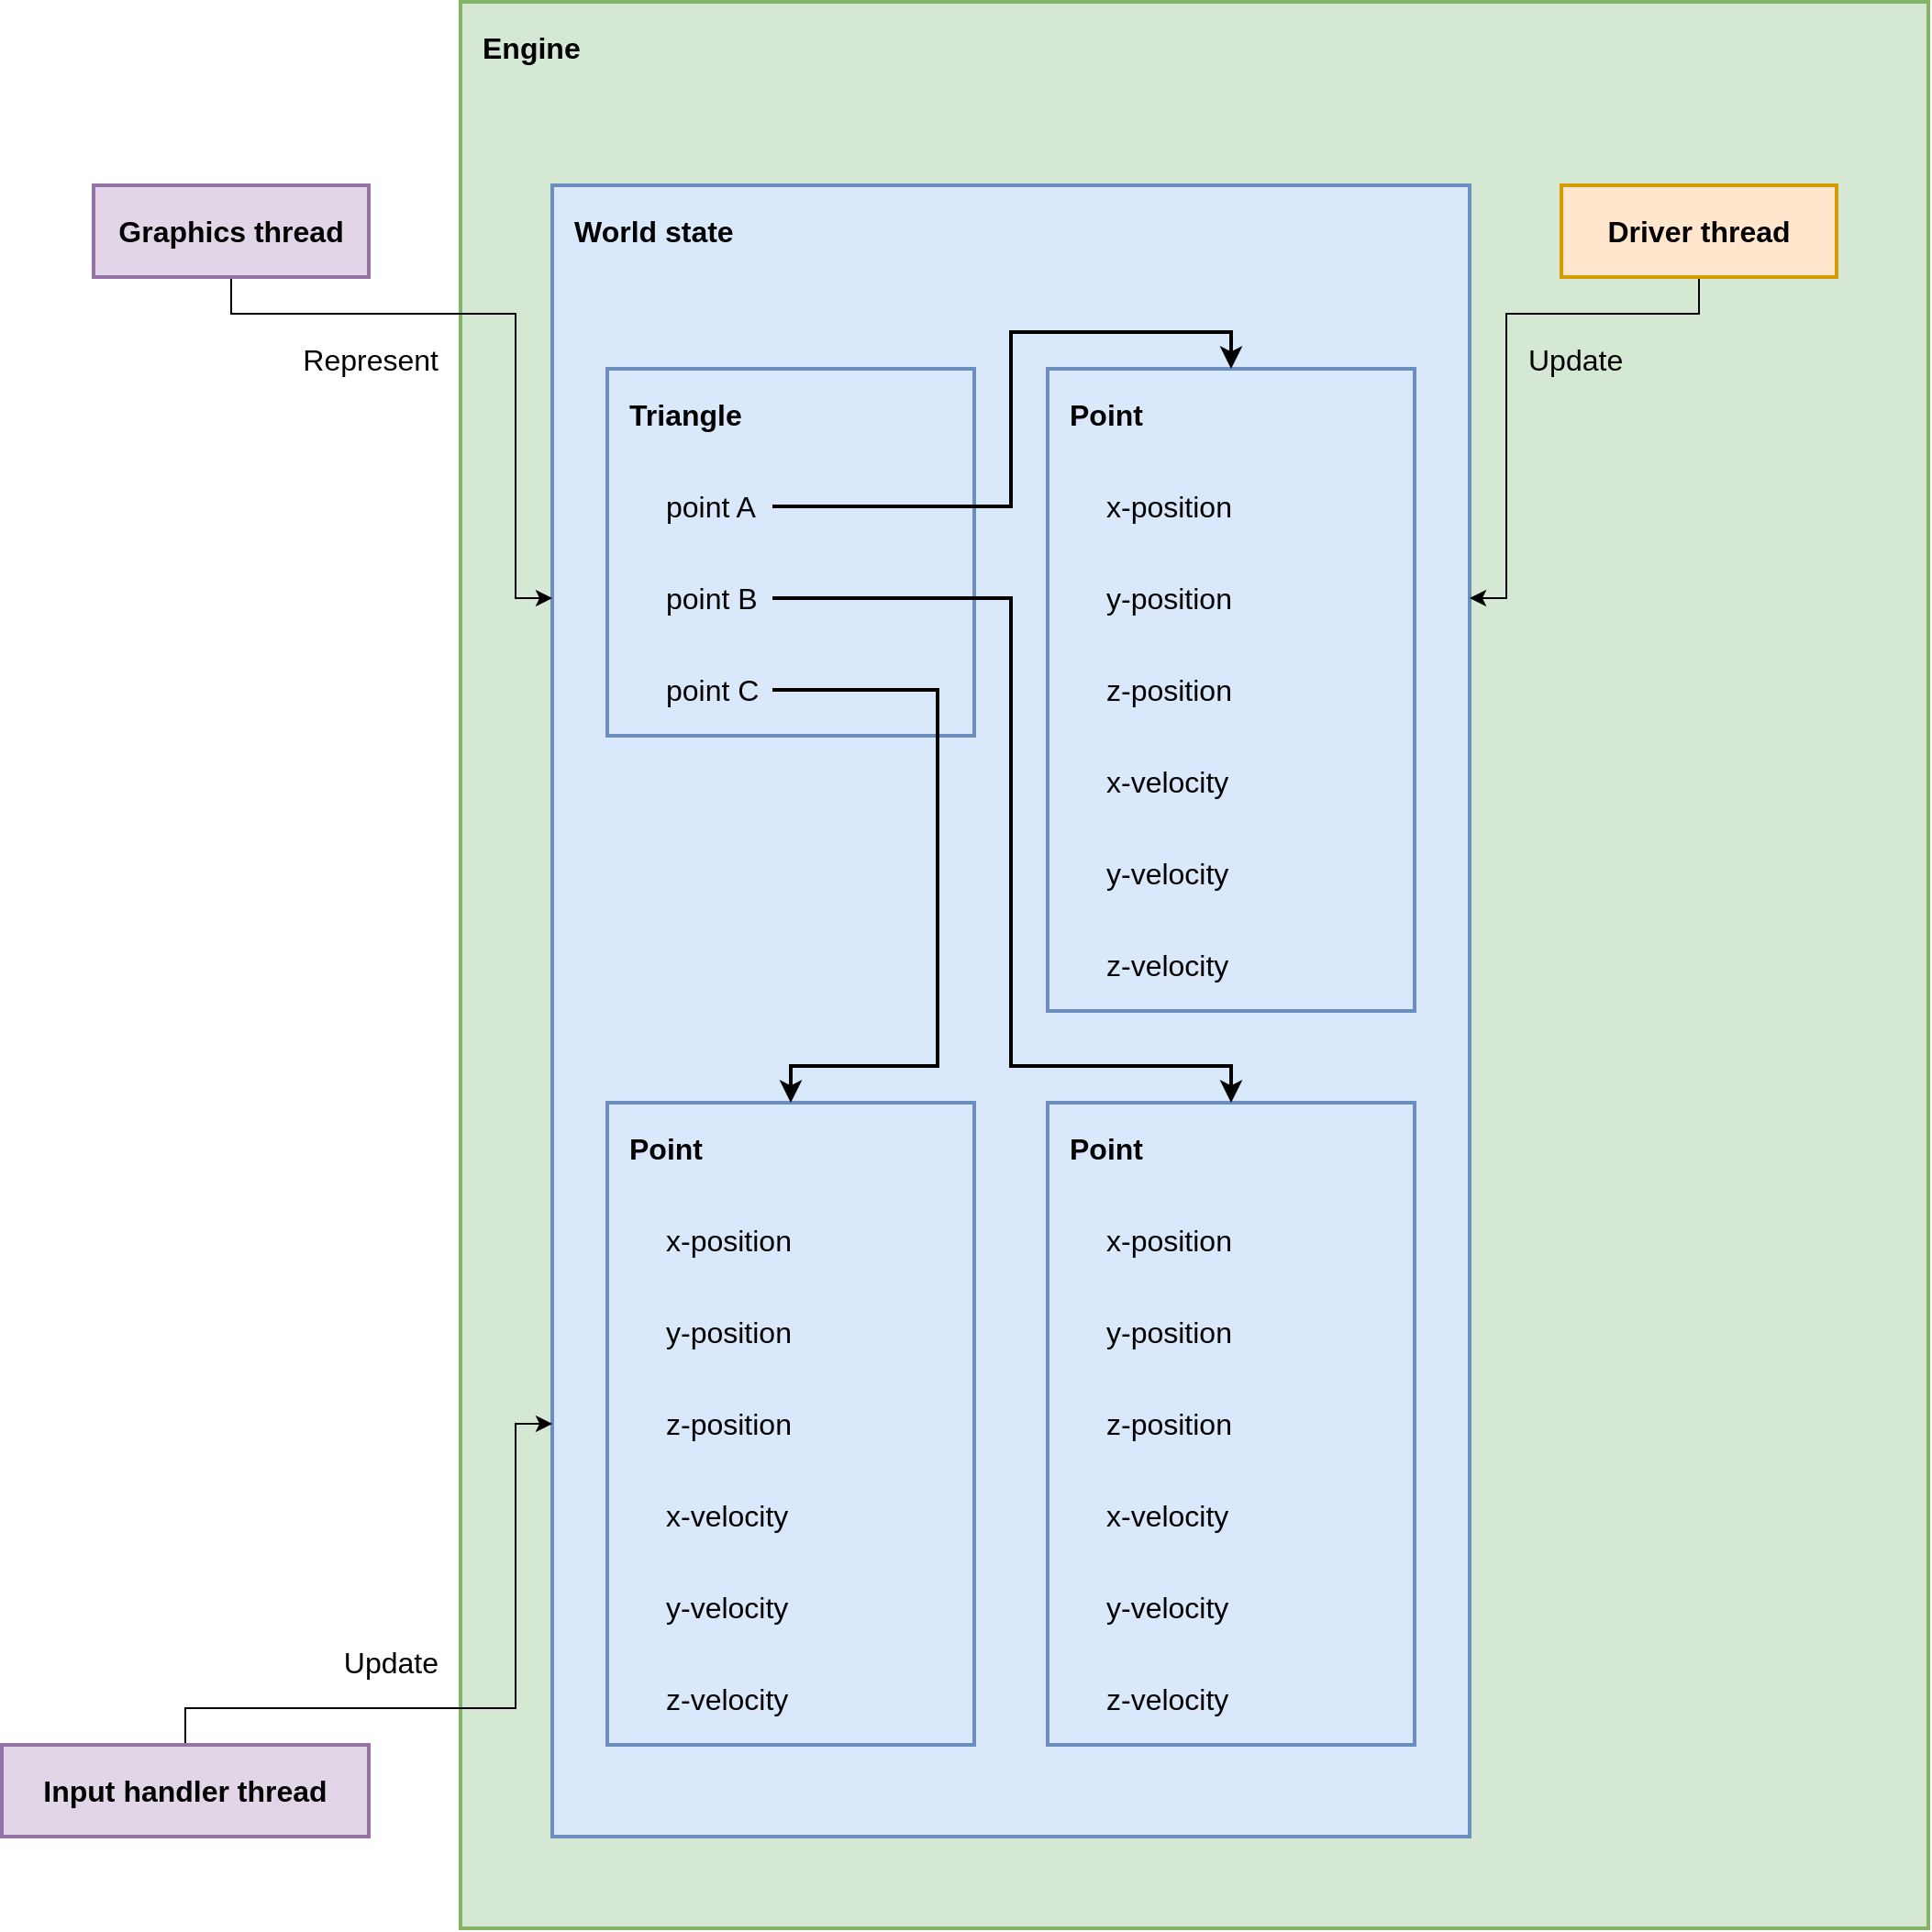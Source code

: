 <mxfile version="17.4.6"><diagram id="_as_-LwmIZVGTtqKgjuO" name="Page-1"><mxGraphModel dx="1330" dy="1544" grid="1" gridSize="10" guides="1" tooltips="1" connect="1" arrows="1" fold="1" page="1" pageScale="1" pageWidth="1200" pageHeight="1600" math="0" shadow="0"><root><mxCell id="0"/><mxCell id="1" parent="0"/><mxCell id="zqFxLer2RAvLNdLBzsTG-89" value="" style="rounded=0;whiteSpace=wrap;html=1;fontSize=16;strokeColor=#82b366;strokeWidth=2;fillColor=#d5e8d4;" vertex="1" parent="1"><mxGeometry x="300" y="50" width="800" height="1050" as="geometry"/></mxCell><mxCell id="zqFxLer2RAvLNdLBzsTG-71" value="" style="group" vertex="1" connectable="0" parent="1"><mxGeometry x="350" y="150" width="500" height="900" as="geometry"/></mxCell><mxCell id="zqFxLer2RAvLNdLBzsTG-4" value="" style="rounded=0;whiteSpace=wrap;html=1;fontSize=16;strokeColor=#6c8ebf;strokeWidth=2;fillColor=#dae8fc;" vertex="1" parent="zqFxLer2RAvLNdLBzsTG-71"><mxGeometry width="500" height="900" as="geometry"/></mxCell><mxCell id="zqFxLer2RAvLNdLBzsTG-5" value="&lt;div align=&quot;left&quot;&gt;&lt;b&gt;World state&lt;/b&gt;&lt;/div&gt;" style="text;html=1;strokeColor=none;fillColor=none;align=left;verticalAlign=middle;whiteSpace=wrap;rounded=0;fontSize=16;" vertex="1" parent="zqFxLer2RAvLNdLBzsTG-71"><mxGeometry x="10" width="100" height="50" as="geometry"/></mxCell><mxCell id="zqFxLer2RAvLNdLBzsTG-35" value="" style="group" vertex="1" connectable="0" parent="1"><mxGeometry x="380" y="250" width="200" height="200" as="geometry"/></mxCell><mxCell id="zqFxLer2RAvLNdLBzsTG-24" value="" style="rounded=0;whiteSpace=wrap;html=1;fontSize=16;strokeColor=#6c8ebf;strokeWidth=2;fillColor=#dae8fc;" vertex="1" parent="zqFxLer2RAvLNdLBzsTG-35"><mxGeometry width="200" height="200" as="geometry"/></mxCell><mxCell id="zqFxLer2RAvLNdLBzsTG-25" value="&lt;b&gt;Triangle&lt;/b&gt;" style="text;html=1;strokeColor=none;fillColor=none;align=left;verticalAlign=middle;whiteSpace=wrap;rounded=0;fontSize=16;" vertex="1" parent="zqFxLer2RAvLNdLBzsTG-35"><mxGeometry x="10" width="70" height="50" as="geometry"/></mxCell><mxCell id="zqFxLer2RAvLNdLBzsTG-26" value="point A" style="text;html=1;strokeColor=none;fillColor=none;align=left;verticalAlign=middle;whiteSpace=wrap;rounded=0;fontSize=16;" vertex="1" parent="zqFxLer2RAvLNdLBzsTG-35"><mxGeometry x="30" y="50" width="60" height="50" as="geometry"/></mxCell><mxCell id="zqFxLer2RAvLNdLBzsTG-27" value="point B" style="text;html=1;strokeColor=none;fillColor=none;align=left;verticalAlign=middle;whiteSpace=wrap;rounded=0;fontSize=16;" vertex="1" parent="zqFxLer2RAvLNdLBzsTG-35"><mxGeometry x="30" y="100" width="60" height="50" as="geometry"/></mxCell><mxCell id="zqFxLer2RAvLNdLBzsTG-28" value="point C" style="text;html=1;strokeColor=none;fillColor=none;align=left;verticalAlign=middle;whiteSpace=wrap;rounded=0;fontSize=16;" vertex="1" parent="zqFxLer2RAvLNdLBzsTG-35"><mxGeometry x="30" y="150" width="60" height="50" as="geometry"/></mxCell><mxCell id="zqFxLer2RAvLNdLBzsTG-36" value="" style="group" vertex="1" connectable="0" parent="1"><mxGeometry x="620" y="250" width="200" height="350" as="geometry"/></mxCell><mxCell id="zqFxLer2RAvLNdLBzsTG-7" value="" style="rounded=0;whiteSpace=wrap;html=1;fontSize=16;strokeColor=#6c8ebf;strokeWidth=2;fillColor=#dae8fc;" vertex="1" parent="zqFxLer2RAvLNdLBzsTG-36"><mxGeometry width="200" height="350" as="geometry"/></mxCell><mxCell id="zqFxLer2RAvLNdLBzsTG-9" value="&lt;div align=&quot;left&quot;&gt;&lt;b&gt;Point&lt;/b&gt;&lt;/div&gt;" style="text;html=1;strokeColor=none;fillColor=none;align=left;verticalAlign=middle;whiteSpace=wrap;rounded=0;fontSize=16;" vertex="1" parent="zqFxLer2RAvLNdLBzsTG-36"><mxGeometry x="10" width="50" height="50" as="geometry"/></mxCell><mxCell id="zqFxLer2RAvLNdLBzsTG-14" value="x-position" style="text;html=1;strokeColor=none;fillColor=none;align=left;verticalAlign=middle;whiteSpace=wrap;rounded=0;fontSize=16;" vertex="1" parent="zqFxLer2RAvLNdLBzsTG-36"><mxGeometry x="30" y="50" width="80" height="50" as="geometry"/></mxCell><mxCell id="zqFxLer2RAvLNdLBzsTG-15" value="y-position" style="text;html=1;strokeColor=none;fillColor=none;align=left;verticalAlign=middle;whiteSpace=wrap;rounded=0;fontSize=16;" vertex="1" parent="zqFxLer2RAvLNdLBzsTG-36"><mxGeometry x="30" y="100" width="80" height="50" as="geometry"/></mxCell><mxCell id="zqFxLer2RAvLNdLBzsTG-16" value="z-position" style="text;html=1;strokeColor=none;fillColor=none;align=left;verticalAlign=middle;whiteSpace=wrap;rounded=0;fontSize=16;" vertex="1" parent="zqFxLer2RAvLNdLBzsTG-36"><mxGeometry x="30" y="150" width="80" height="50" as="geometry"/></mxCell><mxCell id="zqFxLer2RAvLNdLBzsTG-17" value="x-velocity" style="text;html=1;strokeColor=none;fillColor=none;align=left;verticalAlign=middle;whiteSpace=wrap;rounded=0;fontSize=16;" vertex="1" parent="zqFxLer2RAvLNdLBzsTG-36"><mxGeometry x="30" y="200" width="80" height="50" as="geometry"/></mxCell><mxCell id="zqFxLer2RAvLNdLBzsTG-18" value="y-velocity" style="text;html=1;strokeColor=none;fillColor=none;align=left;verticalAlign=middle;whiteSpace=wrap;rounded=0;fontSize=16;" vertex="1" parent="zqFxLer2RAvLNdLBzsTG-36"><mxGeometry x="30" y="250" width="80" height="50" as="geometry"/></mxCell><mxCell id="zqFxLer2RAvLNdLBzsTG-19" value="z-velocity" style="text;html=1;strokeColor=none;fillColor=none;align=left;verticalAlign=middle;whiteSpace=wrap;rounded=0;fontSize=16;" vertex="1" parent="zqFxLer2RAvLNdLBzsTG-36"><mxGeometry x="30" y="300" width="80" height="50" as="geometry"/></mxCell><mxCell id="zqFxLer2RAvLNdLBzsTG-37" style="edgeStyle=orthogonalEdgeStyle;rounded=0;orthogonalLoop=1;jettySize=auto;html=1;exitX=1;exitY=0.5;exitDx=0;exitDy=0;entryX=0.5;entryY=0;entryDx=0;entryDy=0;fontSize=16;strokeWidth=2;" edge="1" parent="1" source="zqFxLer2RAvLNdLBzsTG-26" target="zqFxLer2RAvLNdLBzsTG-7"><mxGeometry relative="1" as="geometry"><Array as="points"><mxPoint x="600" y="325"/><mxPoint x="600" y="230"/><mxPoint x="720" y="230"/></Array></mxGeometry></mxCell><mxCell id="zqFxLer2RAvLNdLBzsTG-38" value="" style="group" vertex="1" connectable="0" parent="1"><mxGeometry x="620" y="650" width="200" height="350" as="geometry"/></mxCell><mxCell id="zqFxLer2RAvLNdLBzsTG-39" value="" style="rounded=0;whiteSpace=wrap;html=1;fontSize=16;strokeColor=#6c8ebf;strokeWidth=2;fillColor=#dae8fc;" vertex="1" parent="zqFxLer2RAvLNdLBzsTG-38"><mxGeometry width="200" height="350" as="geometry"/></mxCell><mxCell id="zqFxLer2RAvLNdLBzsTG-40" value="&lt;div align=&quot;left&quot;&gt;&lt;b&gt;Point&lt;/b&gt;&lt;/div&gt;" style="text;html=1;strokeColor=none;fillColor=none;align=left;verticalAlign=middle;whiteSpace=wrap;rounded=0;fontSize=16;" vertex="1" parent="zqFxLer2RAvLNdLBzsTG-38"><mxGeometry x="10" width="50" height="50" as="geometry"/></mxCell><mxCell id="zqFxLer2RAvLNdLBzsTG-41" value="x-position" style="text;html=1;strokeColor=none;fillColor=none;align=left;verticalAlign=middle;whiteSpace=wrap;rounded=0;fontSize=16;" vertex="1" parent="zqFxLer2RAvLNdLBzsTG-38"><mxGeometry x="30" y="50" width="80" height="50" as="geometry"/></mxCell><mxCell id="zqFxLer2RAvLNdLBzsTG-42" value="y-position" style="text;html=1;strokeColor=none;fillColor=none;align=left;verticalAlign=middle;whiteSpace=wrap;rounded=0;fontSize=16;" vertex="1" parent="zqFxLer2RAvLNdLBzsTG-38"><mxGeometry x="30" y="100" width="80" height="50" as="geometry"/></mxCell><mxCell id="zqFxLer2RAvLNdLBzsTG-43" value="z-position" style="text;html=1;strokeColor=none;fillColor=none;align=left;verticalAlign=middle;whiteSpace=wrap;rounded=0;fontSize=16;" vertex="1" parent="zqFxLer2RAvLNdLBzsTG-38"><mxGeometry x="30" y="150" width="80" height="50" as="geometry"/></mxCell><mxCell id="zqFxLer2RAvLNdLBzsTG-44" value="x-velocity" style="text;html=1;strokeColor=none;fillColor=none;align=left;verticalAlign=middle;whiteSpace=wrap;rounded=0;fontSize=16;" vertex="1" parent="zqFxLer2RAvLNdLBzsTG-38"><mxGeometry x="30" y="200" width="80" height="50" as="geometry"/></mxCell><mxCell id="zqFxLer2RAvLNdLBzsTG-45" value="y-velocity" style="text;html=1;strokeColor=none;fillColor=none;align=left;verticalAlign=middle;whiteSpace=wrap;rounded=0;fontSize=16;" vertex="1" parent="zqFxLer2RAvLNdLBzsTG-38"><mxGeometry x="30" y="250" width="80" height="50" as="geometry"/></mxCell><mxCell id="zqFxLer2RAvLNdLBzsTG-46" value="z-velocity" style="text;html=1;strokeColor=none;fillColor=none;align=left;verticalAlign=middle;whiteSpace=wrap;rounded=0;fontSize=16;" vertex="1" parent="zqFxLer2RAvLNdLBzsTG-38"><mxGeometry x="30" y="300" width="80" height="50" as="geometry"/></mxCell><mxCell id="zqFxLer2RAvLNdLBzsTG-47" style="edgeStyle=orthogonalEdgeStyle;rounded=0;orthogonalLoop=1;jettySize=auto;html=1;exitX=1;exitY=0.5;exitDx=0;exitDy=0;entryX=0.5;entryY=0;entryDx=0;entryDy=0;fontSize=16;strokeWidth=2;" edge="1" parent="1" source="zqFxLer2RAvLNdLBzsTG-27" target="zqFxLer2RAvLNdLBzsTG-39"><mxGeometry relative="1" as="geometry"><Array as="points"><mxPoint x="600" y="375"/><mxPoint x="600" y="630"/><mxPoint x="720" y="630"/></Array></mxGeometry></mxCell><mxCell id="zqFxLer2RAvLNdLBzsTG-48" value="" style="group" vertex="1" connectable="0" parent="1"><mxGeometry x="380" y="650" width="200" height="350" as="geometry"/></mxCell><mxCell id="zqFxLer2RAvLNdLBzsTG-49" value="" style="rounded=0;whiteSpace=wrap;html=1;fontSize=16;strokeColor=#6c8ebf;strokeWidth=2;fillColor=#dae8fc;" vertex="1" parent="zqFxLer2RAvLNdLBzsTG-48"><mxGeometry width="200" height="350" as="geometry"/></mxCell><mxCell id="zqFxLer2RAvLNdLBzsTG-50" value="&lt;div align=&quot;left&quot;&gt;&lt;b&gt;Point&lt;/b&gt;&lt;/div&gt;" style="text;html=1;strokeColor=none;fillColor=none;align=left;verticalAlign=middle;whiteSpace=wrap;rounded=0;fontSize=16;" vertex="1" parent="zqFxLer2RAvLNdLBzsTG-48"><mxGeometry x="10" width="50" height="50" as="geometry"/></mxCell><mxCell id="zqFxLer2RAvLNdLBzsTG-51" value="x-position" style="text;html=1;strokeColor=none;fillColor=none;align=left;verticalAlign=middle;whiteSpace=wrap;rounded=0;fontSize=16;" vertex="1" parent="zqFxLer2RAvLNdLBzsTG-48"><mxGeometry x="30" y="50" width="80" height="50" as="geometry"/></mxCell><mxCell id="zqFxLer2RAvLNdLBzsTG-52" value="y-position" style="text;html=1;strokeColor=none;fillColor=none;align=left;verticalAlign=middle;whiteSpace=wrap;rounded=0;fontSize=16;" vertex="1" parent="zqFxLer2RAvLNdLBzsTG-48"><mxGeometry x="30" y="100" width="80" height="50" as="geometry"/></mxCell><mxCell id="zqFxLer2RAvLNdLBzsTG-53" value="z-position" style="text;html=1;strokeColor=none;fillColor=none;align=left;verticalAlign=middle;whiteSpace=wrap;rounded=0;fontSize=16;" vertex="1" parent="zqFxLer2RAvLNdLBzsTG-48"><mxGeometry x="30" y="150" width="80" height="50" as="geometry"/></mxCell><mxCell id="zqFxLer2RAvLNdLBzsTG-54" value="x-velocity" style="text;html=1;strokeColor=none;fillColor=none;align=left;verticalAlign=middle;whiteSpace=wrap;rounded=0;fontSize=16;" vertex="1" parent="zqFxLer2RAvLNdLBzsTG-48"><mxGeometry x="30" y="200" width="80" height="50" as="geometry"/></mxCell><mxCell id="zqFxLer2RAvLNdLBzsTG-55" value="y-velocity" style="text;html=1;strokeColor=none;fillColor=none;align=left;verticalAlign=middle;whiteSpace=wrap;rounded=0;fontSize=16;" vertex="1" parent="zqFxLer2RAvLNdLBzsTG-48"><mxGeometry x="30" y="250" width="80" height="50" as="geometry"/></mxCell><mxCell id="zqFxLer2RAvLNdLBzsTG-56" value="z-velocity" style="text;html=1;strokeColor=none;fillColor=none;align=left;verticalAlign=middle;whiteSpace=wrap;rounded=0;fontSize=16;" vertex="1" parent="zqFxLer2RAvLNdLBzsTG-48"><mxGeometry x="30" y="300" width="80" height="50" as="geometry"/></mxCell><mxCell id="zqFxLer2RAvLNdLBzsTG-57" style="edgeStyle=orthogonalEdgeStyle;rounded=0;orthogonalLoop=1;jettySize=auto;html=1;exitX=1;exitY=0.5;exitDx=0;exitDy=0;entryX=0.5;entryY=0;entryDx=0;entryDy=0;fontSize=16;strokeWidth=2;" edge="1" parent="1" source="zqFxLer2RAvLNdLBzsTG-28" target="zqFxLer2RAvLNdLBzsTG-49"><mxGeometry relative="1" as="geometry"><Array as="points"><mxPoint x="560" y="425"/><mxPoint x="560" y="630"/><mxPoint x="480" y="630"/></Array></mxGeometry></mxCell><mxCell id="zqFxLer2RAvLNdLBzsTG-63" value="Update" style="text;html=1;strokeColor=none;fillColor=none;align=left;verticalAlign=middle;whiteSpace=wrap;rounded=0;fontSize=16;" vertex="1" parent="1"><mxGeometry x="880" y="220" width="60" height="50" as="geometry"/></mxCell><mxCell id="zqFxLer2RAvLNdLBzsTG-75" style="edgeStyle=orthogonalEdgeStyle;rounded=0;orthogonalLoop=1;jettySize=auto;html=1;fontSize=16;endArrow=classic;endFill=1;strokeWidth=1;entryX=0;entryY=0.25;entryDx=0;entryDy=0;exitX=0.5;exitY=1;exitDx=0;exitDy=0;" edge="1" parent="1" source="zqFxLer2RAvLNdLBzsTG-91" target="zqFxLer2RAvLNdLBzsTG-4"><mxGeometry relative="1" as="geometry"><mxPoint x="160" y="220" as="sourcePoint"/><mxPoint x="280" y="470" as="targetPoint"/><Array as="points"><mxPoint x="175" y="220"/><mxPoint x="330" y="220"/><mxPoint x="330" y="375"/></Array></mxGeometry></mxCell><mxCell id="zqFxLer2RAvLNdLBzsTG-76" value="&lt;div align=&quot;right&quot;&gt;Represent&lt;/div&gt;" style="text;html=1;strokeColor=none;fillColor=none;align=right;verticalAlign=middle;whiteSpace=wrap;rounded=0;fontSize=16;" vertex="1" parent="1"><mxGeometry x="210" y="220" width="80" height="50" as="geometry"/></mxCell><mxCell id="zqFxLer2RAvLNdLBzsTG-83" value="&lt;div align=&quot;right&quot;&gt;Update&lt;/div&gt;" style="text;html=1;strokeColor=none;fillColor=none;align=right;verticalAlign=middle;whiteSpace=wrap;rounded=0;fontSize=16;" vertex="1" parent="1"><mxGeometry x="230" y="930" width="60" height="50" as="geometry"/></mxCell><mxCell id="zqFxLer2RAvLNdLBzsTG-87" style="edgeStyle=orthogonalEdgeStyle;rounded=0;orthogonalLoop=1;jettySize=auto;html=1;fontSize=16;endArrow=classic;endFill=1;strokeWidth=1;entryX=0;entryY=0.75;entryDx=0;entryDy=0;exitX=0.5;exitY=0;exitDx=0;exitDy=0;" edge="1" parent="1" source="zqFxLer2RAvLNdLBzsTG-92" target="zqFxLer2RAvLNdLBzsTG-4"><mxGeometry relative="1" as="geometry"><mxPoint x="130" y="980" as="sourcePoint"/><mxPoint x="230" y="790" as="targetPoint"/><Array as="points"><mxPoint x="150" y="980"/><mxPoint x="330" y="980"/><mxPoint x="330" y="825"/></Array></mxGeometry></mxCell><mxCell id="zqFxLer2RAvLNdLBzsTG-88" style="edgeStyle=orthogonalEdgeStyle;rounded=0;orthogonalLoop=1;jettySize=auto;html=1;exitX=0.5;exitY=1;exitDx=0;exitDy=0;entryX=1;entryY=0.25;entryDx=0;entryDy=0;fontSize=16;endArrow=classic;endFill=1;strokeWidth=1;" edge="1" parent="1" source="zqFxLer2RAvLNdLBzsTG-93" target="zqFxLer2RAvLNdLBzsTG-4"><mxGeometry relative="1" as="geometry"><mxPoint x="975" y="200" as="sourcePoint"/><Array as="points"><mxPoint x="975" y="220"/><mxPoint x="870" y="220"/><mxPoint x="870" y="375"/></Array></mxGeometry></mxCell><mxCell id="zqFxLer2RAvLNdLBzsTG-90" value="&lt;b&gt;Engine&lt;/b&gt;" style="text;html=1;strokeColor=none;fillColor=none;align=left;verticalAlign=middle;whiteSpace=wrap;rounded=0;fontSize=16;" vertex="1" parent="1"><mxGeometry x="310" y="50" width="60" height="50" as="geometry"/></mxCell><mxCell id="zqFxLer2RAvLNdLBzsTG-91" value="&lt;b&gt;Graphics thread&lt;br&gt;&lt;/b&gt;" style="text;html=1;strokeColor=#9673a6;fillColor=#e1d5e7;align=center;verticalAlign=middle;whiteSpace=wrap;rounded=0;fontSize=16;strokeWidth=2;" vertex="1" parent="1"><mxGeometry x="100" y="150" width="150" height="50" as="geometry"/></mxCell><mxCell id="zqFxLer2RAvLNdLBzsTG-92" value="&lt;b&gt;Input handler thread&lt;br&gt;&lt;/b&gt;" style="text;html=1;strokeColor=#9673a6;fillColor=#e1d5e7;align=center;verticalAlign=middle;whiteSpace=wrap;rounded=0;fontSize=16;strokeWidth=2;" vertex="1" parent="1"><mxGeometry x="50" y="1000" width="200" height="50" as="geometry"/></mxCell><mxCell id="zqFxLer2RAvLNdLBzsTG-93" value="&lt;b&gt;Driver thread&lt;br&gt;&lt;/b&gt;" style="text;html=1;strokeColor=#d79b00;fillColor=#ffe6cc;align=center;verticalAlign=middle;whiteSpace=wrap;rounded=0;fontSize=16;strokeWidth=2;" vertex="1" parent="1"><mxGeometry x="900" y="150" width="150" height="50" as="geometry"/></mxCell></root></mxGraphModel></diagram></mxfile>
